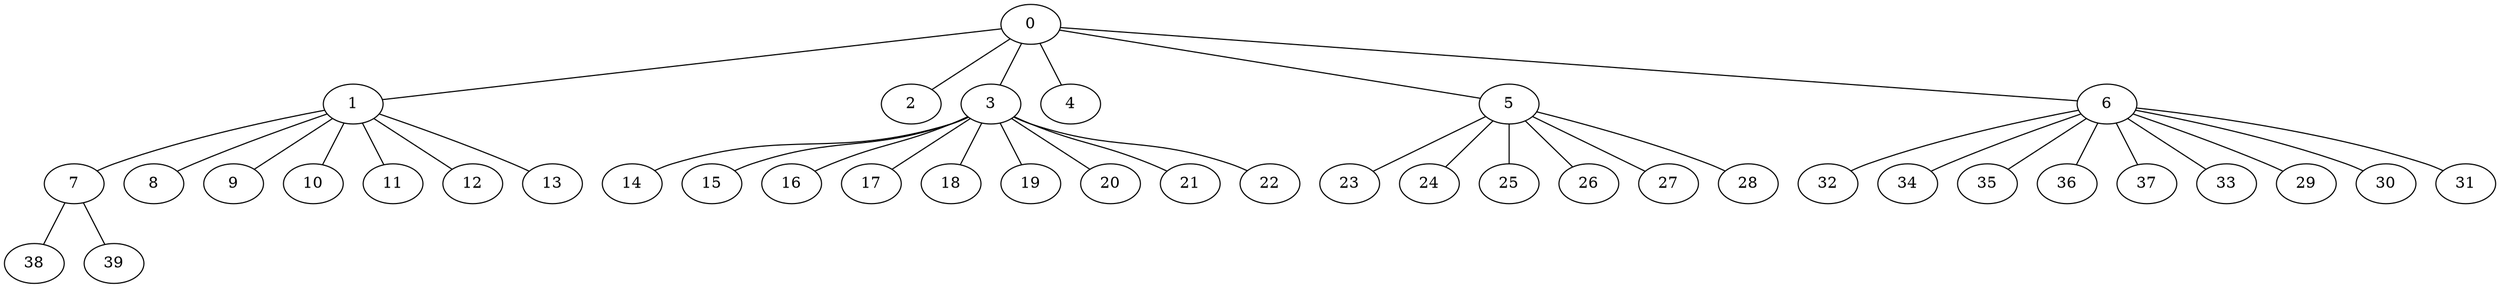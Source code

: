 
graph graphname {
    0 -- 1
0 -- 2
0 -- 3
0 -- 4
0 -- 5
0 -- 6
1 -- 7
1 -- 8
1 -- 9
1 -- 10
1 -- 11
1 -- 12
1 -- 13
3 -- 14
3 -- 15
3 -- 16
3 -- 17
3 -- 18
3 -- 19
3 -- 20
3 -- 21
3 -- 22
5 -- 23
5 -- 24
5 -- 25
5 -- 26
5 -- 27
5 -- 28
6 -- 32
6 -- 34
6 -- 35
6 -- 36
6 -- 37
6 -- 33
6 -- 29
6 -- 30
6 -- 31
7 -- 38
7 -- 39

}
